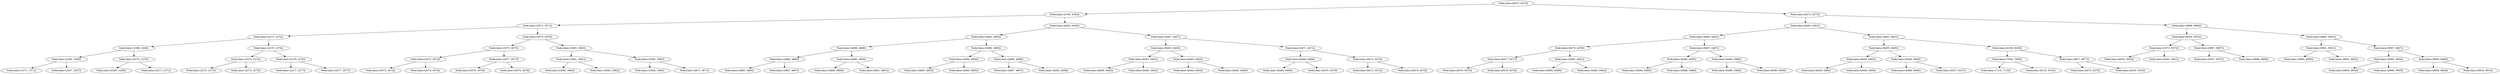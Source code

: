 digraph G{
1868187387 [label="Node{data=[6475, 6475]}"]
1868187387 -> 612635177
612635177 [label="Node{data=[4784, 4784]}"]
612635177 -> 440138765
440138765 [label="Node{data=[3071, 3071]}"]
440138765 -> 1931015450
1931015450 [label="Node{data=[2272, 2272]}"]
1931015450 -> 1321732124
1321732124 [label="Node{data=[2268, 2268]}"]
1321732124 -> 1255759542
1255759542 [label="Node{data=[2266, 2266]}"]
1255759542 -> 256313460
256313460 [label="Node{data=[1571, 1571]}"]
1255759542 -> 994282659
994282659 [label="Node{data=[2267, 2267]}"]
1321732124 -> 893774655
893774655 [label="Node{data=[2270, 2270]}"]
893774655 -> 896090063
896090063 [label="Node{data=[2269, 2269]}"]
893774655 -> 47875518
47875518 [label="Node{data=[2271, 2271]}"]
1931015450 -> 635123666
635123666 [label="Node{data=[2276, 2276]}"]
635123666 -> 1063074885
1063074885 [label="Node{data=[2274, 2274]}"]
1063074885 -> 1127676710
1127676710 [label="Node{data=[2273, 2273]}"]
1063074885 -> 353857931
353857931 [label="Node{data=[2275, 2275]}"]
635123666 -> 1770955100
1770955100 [label="Node{data=[2278, 2278]}"]
1770955100 -> 1063716668
1063716668 [label="Node{data=[2277, 2277]}"]
1770955100 -> 1266426941
1266426941 [label="Node{data=[2677, 2677]}"]
440138765 -> 1707708400
1707708400 [label="Node{data=[3079, 3079]}"]
1707708400 -> 2035373652
2035373652 [label="Node{data=[3075, 3075]}"]
2035373652 -> 2114515109
2114515109 [label="Node{data=[3073, 3073]}"]
2114515109 -> 1417641621
1417641621 [label="Node{data=[3072, 3072]}"]
2114515109 -> 2103500261
2103500261 [label="Node{data=[3074, 3074]}"]
2035373652 -> 250660843
250660843 [label="Node{data=[3077, 3077]}"]
250660843 -> 935629640
935629640 [label="Node{data=[3076, 3076]}"]
250660843 -> 409000179
409000179 [label="Node{data=[3078, 3078]}"]
1707708400 -> 1670689263
1670689263 [label="Node{data=[3083, 3083]}"]
1670689263 -> 1809055209
1809055209 [label="Node{data=[3081, 3081]}"]
1809055209 -> 2015264008
2015264008 [label="Node{data=[3080, 3080]}"]
1809055209 -> 1713866168
1713866168 [label="Node{data=[3082, 3082]}"]
1670689263 -> 544889690
544889690 [label="Node{data=[3095, 3095]}"]
544889690 -> 1421006345
1421006345 [label="Node{data=[3084, 3084]}"]
544889690 -> 1599014826
1599014826 [label="Node{data=[4671, 4671]}"]
612635177 -> 85939134
85939134 [label="Node{data=[6459, 6459]}"]
85939134 -> 2001561804
2001561804 [label="Node{data=[4892, 4892]}"]
2001561804 -> 890108594
890108594 [label="Node{data=[4888, 4888]}"]
890108594 -> 316201454
316201454 [label="Node{data=[4886, 4886]}"]
316201454 -> 1831201448
1831201448 [label="Node{data=[4885, 4885]}"]
316201454 -> 1899164872
1899164872 [label="Node{data=[4887, 4887]}"]
890108594 -> 732977206
732977206 [label="Node{data=[4890, 4890]}"]
732977206 -> 2146693895
2146693895 [label="Node{data=[4889, 4889]}"]
732977206 -> 1027684091
1027684091 [label="Node{data=[4891, 4891]}"]
2001561804 -> 1538461999
1538461999 [label="Node{data=[4896, 4896]}"]
1538461999 -> 1928037255
1928037255 [label="Node{data=[4894, 4894]}"]
1928037255 -> 316681494
316681494 [label="Node{data=[4893, 4893]}"]
1928037255 -> 639776607
639776607 [label="Node{data=[4895, 4895]}"]
1538461999 -> 1708875997
1708875997 [label="Node{data=[4898, 4898]}"]
1708875997 -> 1258434650
1258434650 [label="Node{data=[4897, 4897]}"]
1708875997 -> 1486437553
1486437553 [label="Node{data=[6458, 6458]}"]
85939134 -> 1865838642
1865838642 [label="Node{data=[6467, 6467]}"]
1865838642 -> 1372928129
1372928129 [label="Node{data=[6463, 6463]}"]
1372928129 -> 193937921
193937921 [label="Node{data=[6461, 6461]}"]
193937921 -> 451054453
451054453 [label="Node{data=[6460, 6460]}"]
193937921 -> 1175052283
1175052283 [label="Node{data=[6462, 6462]}"]
1372928129 -> 1046541963
1046541963 [label="Node{data=[6465, 6465]}"]
1046541963 -> 1334715404
1334715404 [label="Node{data=[6464, 6464]}"]
1046541963 -> 1094301611
1094301611 [label="Node{data=[6466, 6466]}"]
1865838642 -> 1237798512
1237798512 [label="Node{data=[6471, 6471]}"]
1237798512 -> 1881816429
1881816429 [label="Node{data=[6469, 6469]}"]
1881816429 -> 1320868128
1320868128 [label="Node{data=[6468, 6468]}"]
1881816429 -> 1119009715
1119009715 [label="Node{data=[6470, 6470]}"]
1237798512 -> 829806939
829806939 [label="Node{data=[6473, 6473]}"]
829806939 -> 278223693
278223693 [label="Node{data=[6472, 6472]}"]
829806939 -> 142533542
142533542 [label="Node{data=[6474, 6474]}"]
1868187387 -> 1598467641
1598467641 [label="Node{data=[9272, 9272]}"]
1598467641 -> 1088822155
1088822155 [label="Node{data=[6491, 6491]}"]
1088822155 -> 2056482793
2056482793 [label="Node{data=[6483, 6483]}"]
2056482793 -> 84922574
84922574 [label="Node{data=[6479, 6479]}"]
84922574 -> 1867682096
1867682096 [label="Node{data=[6477, 6477]}"]
1867682096 -> 521729298
521729298 [label="Node{data=[6476, 6476]}"]
1867682096 -> 2115317055
2115317055 [label="Node{data=[6478, 6478]}"]
84922574 -> 90639251
90639251 [label="Node{data=[6481, 6481]}"]
90639251 -> 2127024414
2127024414 [label="Node{data=[6480, 6480]}"]
90639251 -> 640621489
640621489 [label="Node{data=[6482, 6482]}"]
2056482793 -> 1904518814
1904518814 [label="Node{data=[6487, 6487]}"]
1904518814 -> 1275199662
1275199662 [label="Node{data=[6485, 6485]}"]
1275199662 -> 210597649
210597649 [label="Node{data=[6484, 6484]}"]
1275199662 -> 1386289058
1386289058 [label="Node{data=[6486, 6486]}"]
1904518814 -> 105245502
105245502 [label="Node{data=[6489, 6489]}"]
105245502 -> 1520340008
1520340008 [label="Node{data=[6488, 6488]}"]
105245502 -> 1036799381
1036799381 [label="Node{data=[6490, 6490]}"]
1088822155 -> 1728729481
1728729481 [label="Node{data=[6841, 6841]}"]
1728729481 -> 1321159245
1321159245 [label="Node{data=[6495, 6495]}"]
1321159245 -> 1626239102
1626239102 [label="Node{data=[6493, 6493]}"]
1626239102 -> 1058089235
1058089235 [label="Node{data=[6492, 6492]}"]
1626239102 -> 170041697
170041697 [label="Node{data=[6494, 6494]}"]
1321159245 -> 1048276810
1048276810 [label="Node{data=[6509, 6509]}"]
1048276810 -> 763729275
763729275 [label="Node{data=[6496, 6496]}"]
1048276810 -> 468351081
468351081 [label="Node{data=[6527, 6527]}"]
1728729481 -> 81591260
81591260 [label="Node{data=[8259, 8259]}"]
81591260 -> 1639499058
1639499058 [label="Node{data=[7836, 7836]}"]
1639499058 -> 1620552243
1620552243 [label="Node{data=[7110, 7110]}"]
1639499058 -> 687259512
687259512 [label="Node{data=[8155, 8155]}"]
81591260 -> 1259840417
1259840417 [label="Node{data=[8677, 8677]}"]
1259840417 -> 1814134436
1814134436 [label="Node{data=[8275, 8275]}"]
1259840417 -> 825919265
825919265 [label="Node{data=[9235, 9235]}"]
1598467641 -> 749396737
749396737 [label="Node{data=[9899, 9899]}"]
749396737 -> 1523992478
1523992478 [label="Node{data=[9554, 9554]}"]
1523992478 -> 1030080062
1030080062 [label="Node{data=[9372, 9372]}"]
1030080062 -> 1476611388
1476611388 [label="Node{data=[9302, 9302]}"]
1030080062 -> 600448982
600448982 [label="Node{data=[9401, 9401]}"]
1523992478 -> 1271416454
1271416454 [label="Node{data=[9897, 9897]}"]
1271416454 -> 1485782519
1485782519 [label="Node{data=[9557, 9557]}"]
1271416454 -> 447209847
447209847 [label="Node{data=[9898, 9898]}"]
749396737 -> 1776314714
1776314714 [label="Node{data=[9903, 9903]}"]
1776314714 -> 1620442774
1620442774 [label="Node{data=[9901, 9901]}"]
1620442774 -> 1096030198
1096030198 [label="Node{data=[9900, 9900]}"]
1620442774 -> 1683880690
1683880690 [label="Node{data=[9902, 9902]}"]
1776314714 -> 236840346
236840346 [label="Node{data=[9907, 9907]}"]
236840346 -> 1102306177
1102306177 [label="Node{data=[9905, 9905]}"]
1102306177 -> 540647398
540647398 [label="Node{data=[9904, 9904]}"]
1102306177 -> 725121913
725121913 [label="Node{data=[9906, 9906]}"]
236840346 -> 1248357041
1248357041 [label="Node{data=[9909, 9909]}"]
1248357041 -> 366530478
366530478 [label="Node{data=[9908, 9908]}"]
1248357041 -> 2045944924
2045944924 [label="Node{data=[9910, 9910]}"]
}